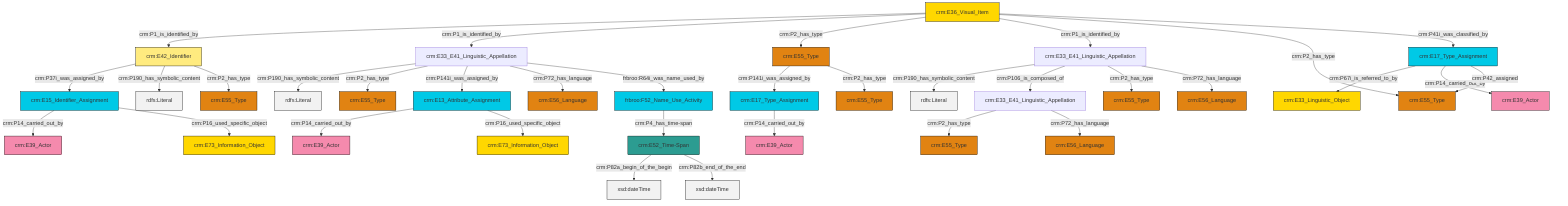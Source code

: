 graph TD
classDef Literal fill:#f2f2f2,stroke:#000000;
classDef CRM_Entity fill:#FFFFFF,stroke:#000000;
classDef Temporal_Entity fill:#00C9E6, stroke:#000000;
classDef Type fill:#E18312, stroke:#000000;
classDef Time-Span fill:#2C9C91, stroke:#000000;
classDef Appellation fill:#FFEB7F, stroke:#000000;
classDef Place fill:#008836, stroke:#000000;
classDef Persistent_Item fill:#B266B2, stroke:#000000;
classDef Conceptual_Object fill:#FFD700, stroke:#000000;
classDef Physical_Thing fill:#D2B48C, stroke:#000000;
classDef Actor fill:#f58aad, stroke:#000000;
classDef PC_Classes fill:#4ce600, stroke:#000000;
classDef Multi fill:#cccccc,stroke:#000000;

2["crm:E52_Time-Span"]:::Time-Span -->|crm:P82a_begin_of_the_begin| 3[xsd:dateTime]:::Literal
4["crm:E33_E41_Linguistic_Appellation"]:::Default -->|crm:P190_has_symbolic_content| 5[rdfs:Literal]:::Literal
13["crm:E36_Visual_Item"]:::Conceptual_Object -->|crm:P1_is_identified_by| 14["crm:E42_Identifier"]:::Appellation
15["crm:E33_E41_Linguistic_Appellation"]:::Default -->|crm:P190_has_symbolic_content| 16[rdfs:Literal]:::Literal
17["crm:E17_Type_Assignment"]:::Temporal_Entity -->|crm:P67i_is_referred_to_by| 18["crm:E33_Linguistic_Object"]:::Conceptual_Object
17["crm:E17_Type_Assignment"]:::Temporal_Entity -->|crm:P14_carried_out_by| 19["crm:E39_Actor"]:::Actor
20["crm:E55_Type"]:::Type -->|crm:P141i_was_assigned_by| 21["crm:E17_Type_Assignment"]:::Temporal_Entity
4["crm:E33_E41_Linguistic_Appellation"]:::Default -->|crm:P2_has_type| 24["crm:E55_Type"]:::Type
14["crm:E42_Identifier"]:::Appellation -->|crm:P37i_was_assigned_by| 26["crm:E15_Identifier_Assignment"]:::Temporal_Entity
4["crm:E33_E41_Linguistic_Appellation"]:::Default -->|crm:P141i_was_assigned_by| 27["crm:E13_Attribute_Assignment"]:::Temporal_Entity
15["crm:E33_E41_Linguistic_Appellation"]:::Default -->|crm:P106_is_composed_of| 29["crm:E33_E41_Linguistic_Appellation"]:::Default
29["crm:E33_E41_Linguistic_Appellation"]:::Default -->|crm:P2_has_type| 30["crm:E55_Type"]:::Type
2["crm:E52_Time-Span"]:::Time-Span -->|crm:P82b_end_of_the_end| 31[xsd:dateTime]:::Literal
21["crm:E17_Type_Assignment"]:::Temporal_Entity -->|crm:P14_carried_out_by| 9["crm:E39_Actor"]:::Actor
4["crm:E33_E41_Linguistic_Appellation"]:::Default -->|crm:P72_has_language| 34["crm:E56_Language"]:::Type
4["crm:E33_E41_Linguistic_Appellation"]:::Default -->|frbroo:R64i_was_name_used_by| 35["frbroo:F52_Name_Use_Activity"]:::Temporal_Entity
27["crm:E13_Attribute_Assignment"]:::Temporal_Entity -->|crm:P14_carried_out_by| 36["crm:E39_Actor"]:::Actor
15["crm:E33_E41_Linguistic_Appellation"]:::Default -->|crm:P2_has_type| 22["crm:E55_Type"]:::Type
13["crm:E36_Visual_Item"]:::Conceptual_Object -->|crm:P1_is_identified_by| 4["crm:E33_E41_Linguistic_Appellation"]:::Default
27["crm:E13_Attribute_Assignment"]:::Temporal_Entity -->|crm:P16_used_specific_object| 32["crm:E73_Information_Object"]:::Conceptual_Object
26["crm:E15_Identifier_Assignment"]:::Temporal_Entity -->|crm:P14_carried_out_by| 40["crm:E39_Actor"]:::Actor
35["frbroo:F52_Name_Use_Activity"]:::Temporal_Entity -->|crm:P4_has_time-span| 2["crm:E52_Time-Span"]:::Time-Span
14["crm:E42_Identifier"]:::Appellation -->|crm:P190_has_symbolic_content| 44[rdfs:Literal]:::Literal
20["crm:E55_Type"]:::Type -->|crm:P2_has_type| 6["crm:E55_Type"]:::Type
13["crm:E36_Visual_Item"]:::Conceptual_Object -->|crm:P2_has_type| 20["crm:E55_Type"]:::Type
13["crm:E36_Visual_Item"]:::Conceptual_Object -->|crm:P1_is_identified_by| 15["crm:E33_E41_Linguistic_Appellation"]:::Default
17["crm:E17_Type_Assignment"]:::Temporal_Entity -->|crm:P42_assigned| 49["crm:E55_Type"]:::Type
13["crm:E36_Visual_Item"]:::Conceptual_Object -->|crm:P2_has_type| 49["crm:E55_Type"]:::Type
15["crm:E33_E41_Linguistic_Appellation"]:::Default -->|crm:P72_has_language| 11["crm:E56_Language"]:::Type
29["crm:E33_E41_Linguistic_Appellation"]:::Default -->|crm:P72_has_language| 51["crm:E56_Language"]:::Type
13["crm:E36_Visual_Item"]:::Conceptual_Object -->|crm:P41i_was_classified_by| 17["crm:E17_Type_Assignment"]:::Temporal_Entity
14["crm:E42_Identifier"]:::Appellation -->|crm:P2_has_type| 0["crm:E55_Type"]:::Type
26["crm:E15_Identifier_Assignment"]:::Temporal_Entity -->|crm:P16_used_specific_object| 59["crm:E73_Information_Object"]:::Conceptual_Object
